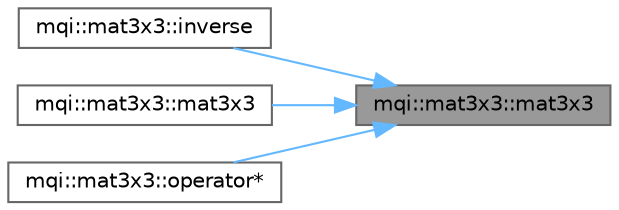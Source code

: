 digraph "mqi::mat3x3::mat3x3"
{
 // LATEX_PDF_SIZE
  bgcolor="transparent";
  edge [fontname=Helvetica,fontsize=10,labelfontname=Helvetica,labelfontsize=10];
  node [fontname=Helvetica,fontsize=10,shape=box,height=0.2,width=0.4];
  rankdir="RL";
  Node1 [id="Node000001",label="mqi::mat3x3::mat3x3",height=0.2,width=0.4,color="gray40", fillcolor="grey60", style="filled", fontcolor="black",tooltip="Default constructor. Initializes to an identity matrix."];
  Node1 -> Node2 [id="edge1_Node000001_Node000002",dir="back",color="steelblue1",style="solid",tooltip=" "];
  Node2 [id="Node000002",label="mqi::mat3x3::inverse",height=0.2,width=0.4,color="grey40", fillcolor="white", style="filled",URL="$classmqi_1_1mat3x3.html#a00b01be6cb7e91109d3c8aed8c217293",tooltip="Computes the inverse of the rotation matrix (which is its transpose)."];
  Node1 -> Node3 [id="edge2_Node000001_Node000003",dir="back",color="steelblue1",style="solid",tooltip=" "];
  Node3 [id="Node000003",label="mqi::mat3x3::mat3x3",height=0.2,width=0.4,color="grey40", fillcolor="white", style="filled",URL="$classmqi_1_1mat3x3.html#a2ae88086950f06df3f3770aa05e6d827",tooltip="Copy constructor."];
  Node1 -> Node4 [id="edge3_Node000001_Node000004",dir="back",color="steelblue1",style="solid",tooltip=" "];
  Node4 [id="Node000004",label="mqi::mat3x3::operator*",height=0.2,width=0.4,color="grey40", fillcolor="white", style="filled",URL="$classmqi_1_1mat3x3.html#ab01b5a8cb4b4f27b57de318311588e27",tooltip="Multiplies this matrix by another 3x3 matrix."];
}
